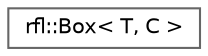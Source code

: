 digraph "类继承关系图"
{
 // LATEX_PDF_SIZE
  bgcolor="transparent";
  edge [fontname=Helvetica,fontsize=10,labelfontname=Helvetica,labelfontsize=10];
  node [fontname=Helvetica,fontsize=10,shape=box,height=0.2,width=0.4];
  rankdir="LR";
  Node0 [id="Node000000",label="rfl::Box\< T, C \>",height=0.2,width=0.4,color="grey40", fillcolor="white", style="filled",URL="$classrfl_1_1_box.html",tooltip=" "];
}
